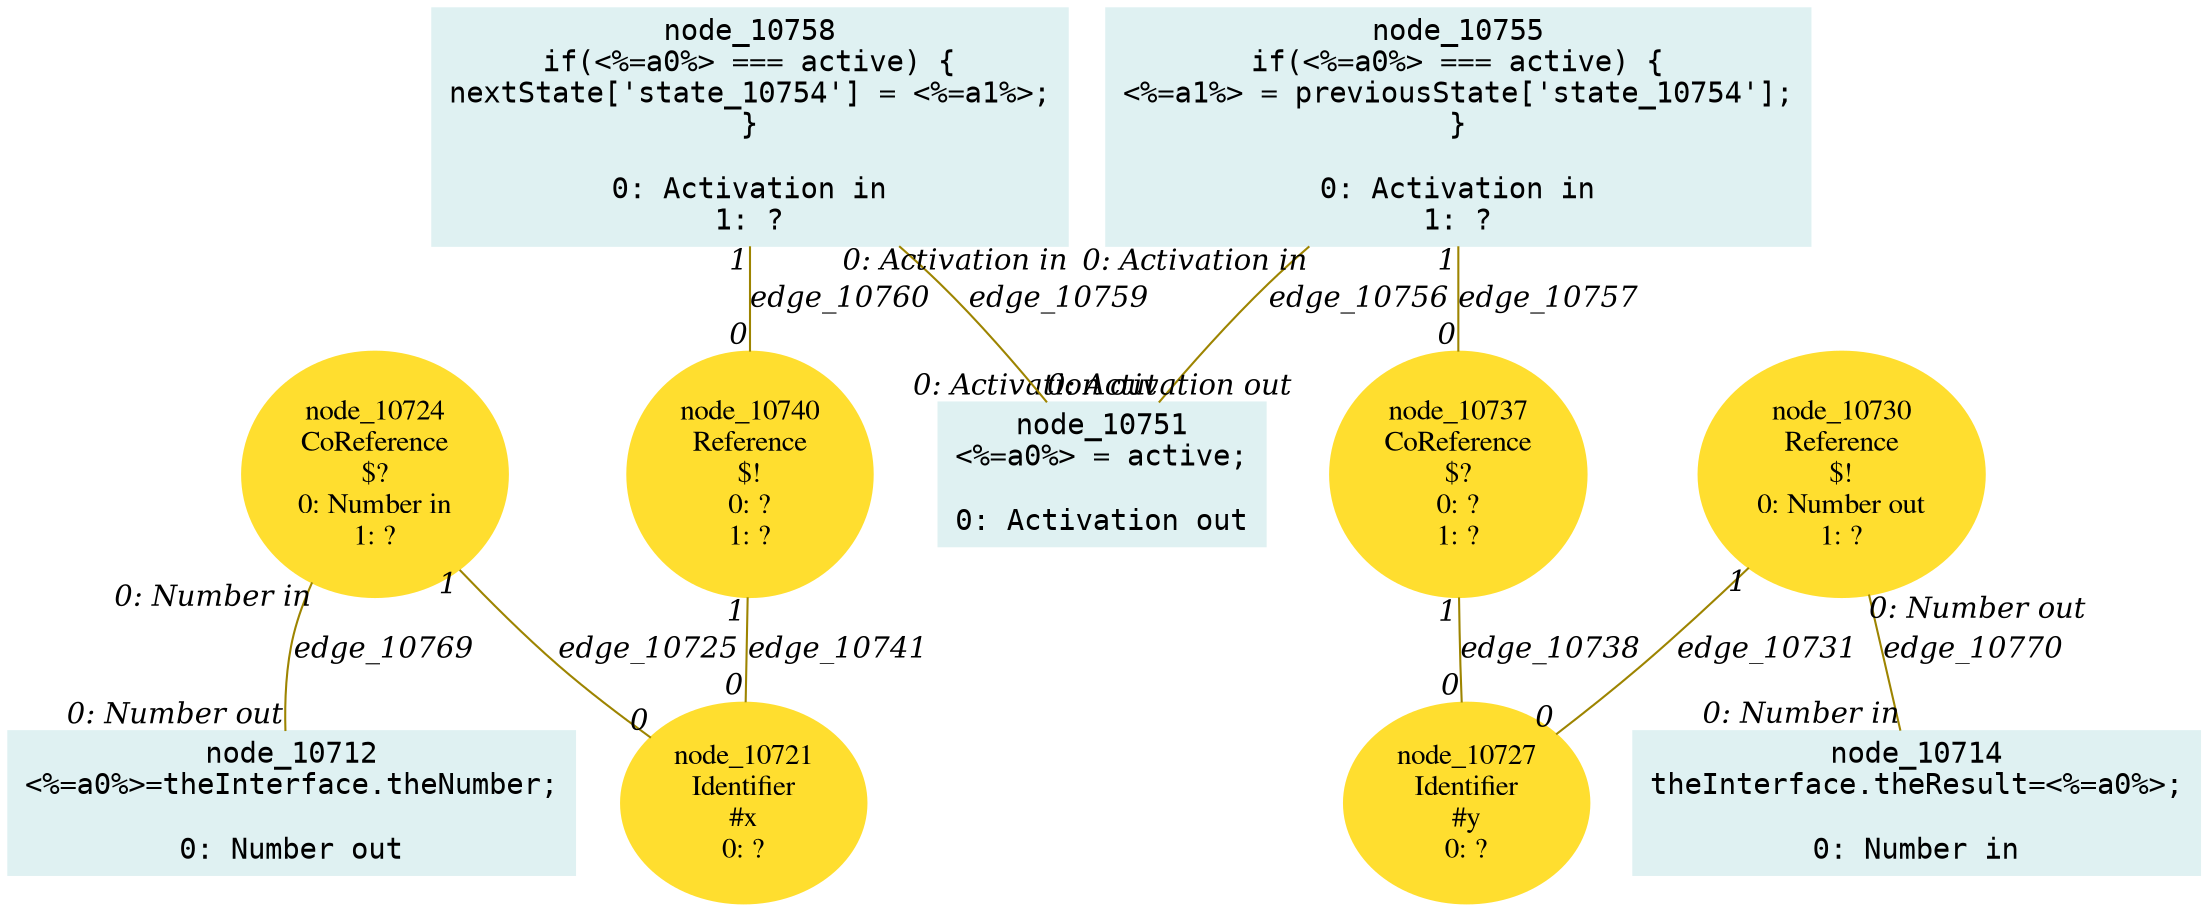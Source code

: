 digraph g{node_10712 [shape="box", style="filled", color="#dff1f2", fontname="Courier", label="node_10712
<%=a0%>=theInterface.theNumber;

0: Number out" ]
node_10714 [shape="box", style="filled", color="#dff1f2", fontname="Courier", label="node_10714
theInterface.theResult=<%=a0%>;

0: Number in" ]
node_10721 [shape="ellipse", style="filled", color="#ffde2f", fontname="Times", label="node_10721
Identifier
#x
0: ?" ]
node_10724 [shape="ellipse", style="filled", color="#ffde2f", fontname="Times", label="node_10724
CoReference
$?
0: Number in
1: ?" ]
node_10727 [shape="ellipse", style="filled", color="#ffde2f", fontname="Times", label="node_10727
Identifier
#y
0: ?" ]
node_10730 [shape="ellipse", style="filled", color="#ffde2f", fontname="Times", label="node_10730
Reference
$!
0: Number out
1: ?" ]
node_10737 [shape="ellipse", style="filled", color="#ffde2f", fontname="Times", label="node_10737
CoReference
$?
0: ?
1: ?" ]
node_10740 [shape="ellipse", style="filled", color="#ffde2f", fontname="Times", label="node_10740
Reference
$!
0: ?
1: ?" ]
node_10751 [shape="box", style="filled", color="#dff1f2", fontname="Courier", label="node_10751
<%=a0%> = active;

0: Activation out" ]
node_10755 [shape="box", style="filled", color="#dff1f2", fontname="Courier", label="node_10755
if(<%=a0%> === active) {
<%=a1%> = previousState['state_10754'];
}

0: Activation in
1: ?" ]
node_10758 [shape="box", style="filled", color="#dff1f2", fontname="Courier", label="node_10758
if(<%=a0%> === active) {
nextState['state_10754'] = <%=a1%>;
}

0: Activation in
1: ?" ]
node_10724 -> node_10721 [dir=none, arrowHead=none, fontname="Times-Italic", arrowsize=1, color="#9d8400", label="edge_10725",  headlabel="0", taillabel="1" ]
node_10730 -> node_10727 [dir=none, arrowHead=none, fontname="Times-Italic", arrowsize=1, color="#9d8400", label="edge_10731",  headlabel="0", taillabel="1" ]
node_10737 -> node_10727 [dir=none, arrowHead=none, fontname="Times-Italic", arrowsize=1, color="#9d8400", label="edge_10738",  headlabel="0", taillabel="1" ]
node_10740 -> node_10721 [dir=none, arrowHead=none, fontname="Times-Italic", arrowsize=1, color="#9d8400", label="edge_10741",  headlabel="0", taillabel="1" ]
node_10755 -> node_10751 [dir=none, arrowHead=none, fontname="Times-Italic", arrowsize=1, color="#9d8400", label="edge_10756",  headlabel="0: Activation out", taillabel="0: Activation in" ]
node_10755 -> node_10737 [dir=none, arrowHead=none, fontname="Times-Italic", arrowsize=1, color="#9d8400", label="edge_10757",  headlabel="0", taillabel="1" ]
node_10758 -> node_10751 [dir=none, arrowHead=none, fontname="Times-Italic", arrowsize=1, color="#9d8400", label="edge_10759",  headlabel="0: Activation out", taillabel="0: Activation in" ]
node_10758 -> node_10740 [dir=none, arrowHead=none, fontname="Times-Italic", arrowsize=1, color="#9d8400", label="edge_10760",  headlabel="0", taillabel="1" ]
node_10724 -> node_10712 [dir=none, arrowHead=none, fontname="Times-Italic", arrowsize=1, color="#9d8400", label="edge_10769",  headlabel="0: Number out", taillabel="0: Number in" ]
node_10730 -> node_10714 [dir=none, arrowHead=none, fontname="Times-Italic", arrowsize=1, color="#9d8400", label="edge_10770",  headlabel="0: Number in", taillabel="0: Number out" ]
}
